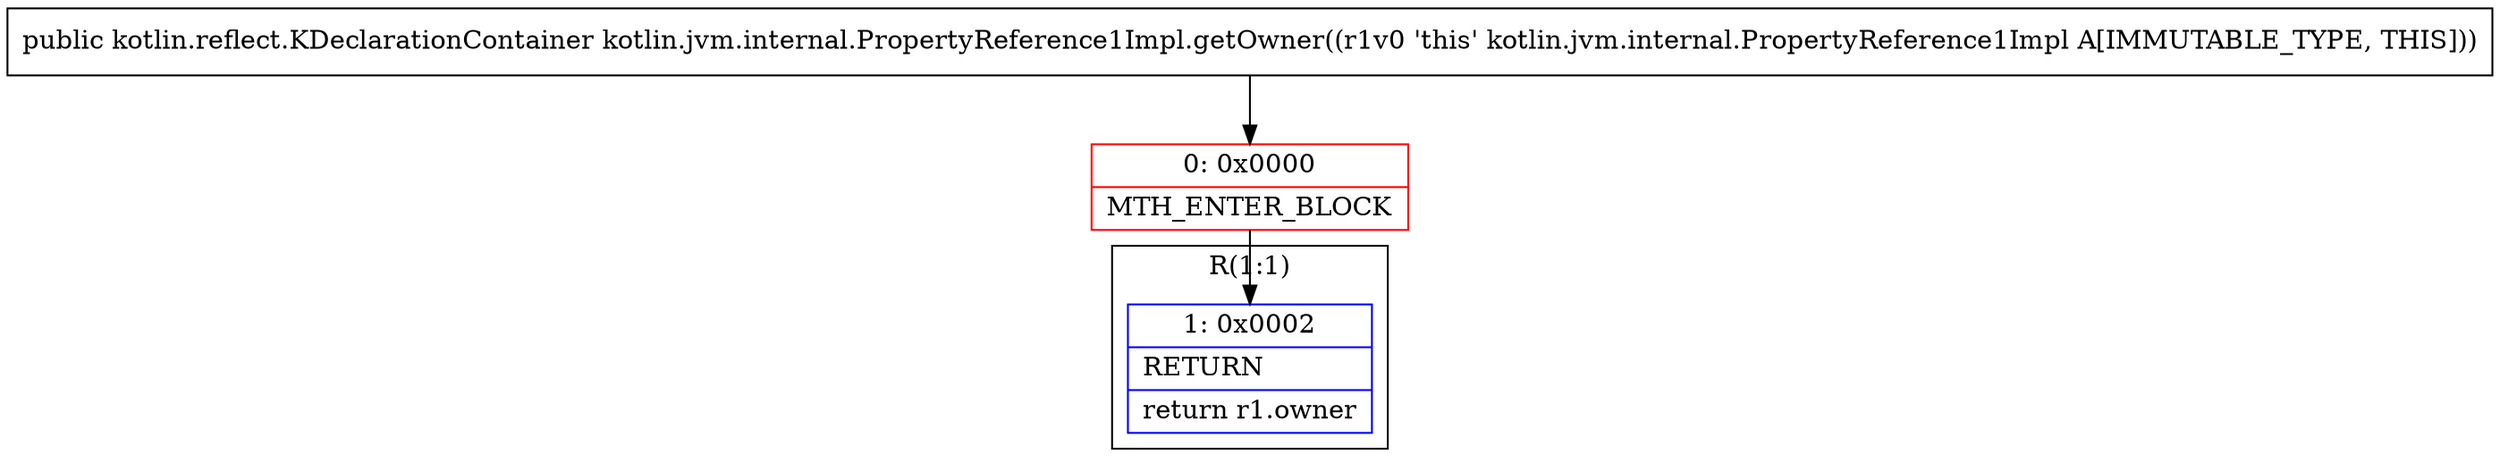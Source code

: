 digraph "CFG forkotlin.jvm.internal.PropertyReference1Impl.getOwner()Lkotlin\/reflect\/KDeclarationContainer;" {
subgraph cluster_Region_142526447 {
label = "R(1:1)";
node [shape=record,color=blue];
Node_1 [shape=record,label="{1\:\ 0x0002|RETURN\l|return r1.owner\l}"];
}
Node_0 [shape=record,color=red,label="{0\:\ 0x0000|MTH_ENTER_BLOCK\l}"];
MethodNode[shape=record,label="{public kotlin.reflect.KDeclarationContainer kotlin.jvm.internal.PropertyReference1Impl.getOwner((r1v0 'this' kotlin.jvm.internal.PropertyReference1Impl A[IMMUTABLE_TYPE, THIS])) }"];
MethodNode -> Node_0;
Node_0 -> Node_1;
}

